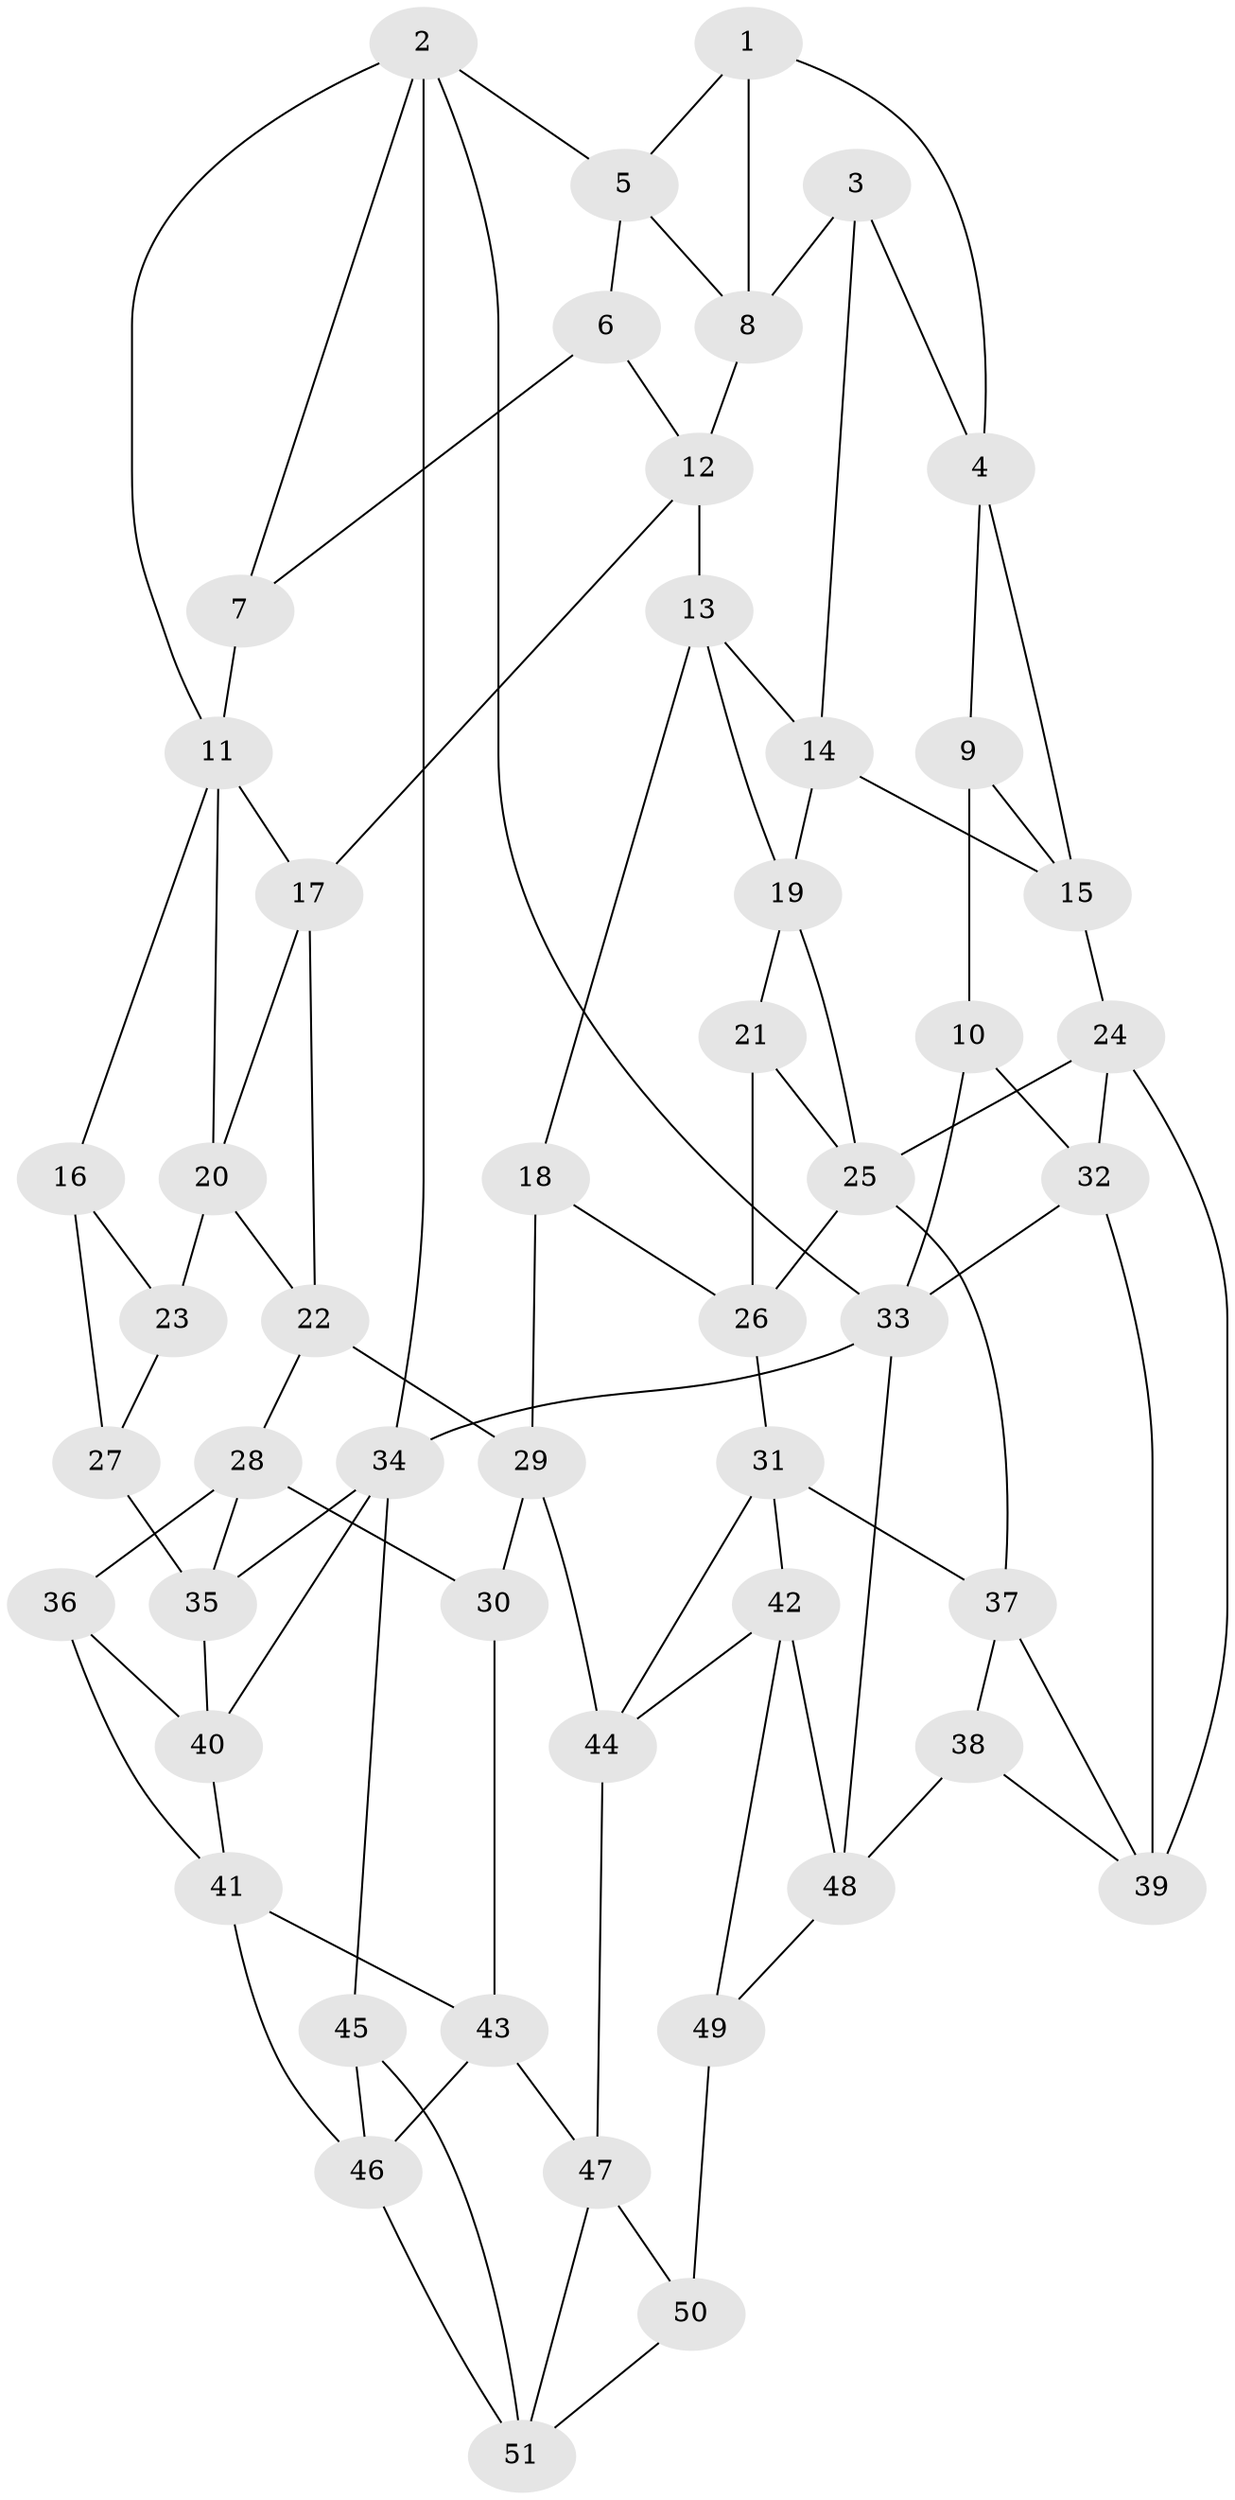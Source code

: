 // original degree distribution, {3: 0.015873015873015872, 4: 0.2619047619047619, 5: 0.47619047619047616, 6: 0.24603174603174602}
// Generated by graph-tools (version 1.1) at 2025/38/03/04/25 23:38:36]
// undirected, 51 vertices, 96 edges
graph export_dot {
  node [color=gray90,style=filled];
  1;
  2;
  3;
  4;
  5;
  6;
  7;
  8;
  9;
  10;
  11;
  12;
  13;
  14;
  15;
  16;
  17;
  18;
  19;
  20;
  21;
  22;
  23;
  24;
  25;
  26;
  27;
  28;
  29;
  30;
  31;
  32;
  33;
  34;
  35;
  36;
  37;
  38;
  39;
  40;
  41;
  42;
  43;
  44;
  45;
  46;
  47;
  48;
  49;
  50;
  51;
  1 -- 4 [weight=1.0];
  1 -- 5 [weight=1.0];
  1 -- 8 [weight=1.0];
  2 -- 5 [weight=1.0];
  2 -- 7 [weight=1.0];
  2 -- 11 [weight=1.0];
  2 -- 33 [weight=1.0];
  2 -- 34 [weight=1.0];
  3 -- 4 [weight=1.0];
  3 -- 8 [weight=1.0];
  3 -- 14 [weight=1.0];
  4 -- 9 [weight=1.0];
  4 -- 15 [weight=1.0];
  5 -- 6 [weight=1.0];
  5 -- 8 [weight=1.0];
  6 -- 7 [weight=1.0];
  6 -- 12 [weight=1.0];
  7 -- 11 [weight=2.0];
  8 -- 12 [weight=1.0];
  9 -- 10 [weight=2.0];
  9 -- 15 [weight=1.0];
  10 -- 32 [weight=1.0];
  10 -- 33 [weight=2.0];
  11 -- 16 [weight=1.0];
  11 -- 17 [weight=1.0];
  11 -- 20 [weight=1.0];
  12 -- 13 [weight=1.0];
  12 -- 17 [weight=1.0];
  13 -- 14 [weight=1.0];
  13 -- 18 [weight=1.0];
  13 -- 19 [weight=1.0];
  14 -- 15 [weight=1.0];
  14 -- 19 [weight=1.0];
  15 -- 24 [weight=1.0];
  16 -- 23 [weight=1.0];
  16 -- 27 [weight=1.0];
  17 -- 20 [weight=1.0];
  17 -- 22 [weight=1.0];
  18 -- 26 [weight=1.0];
  18 -- 29 [weight=1.0];
  19 -- 21 [weight=1.0];
  19 -- 25 [weight=1.0];
  20 -- 22 [weight=1.0];
  20 -- 23 [weight=2.0];
  21 -- 25 [weight=2.0];
  21 -- 26 [weight=1.0];
  22 -- 28 [weight=1.0];
  22 -- 29 [weight=1.0];
  23 -- 27 [weight=1.0];
  24 -- 25 [weight=1.0];
  24 -- 32 [weight=1.0];
  24 -- 39 [weight=2.0];
  25 -- 26 [weight=1.0];
  25 -- 37 [weight=1.0];
  26 -- 31 [weight=1.0];
  27 -- 35 [weight=2.0];
  28 -- 30 [weight=1.0];
  28 -- 35 [weight=1.0];
  28 -- 36 [weight=1.0];
  29 -- 30 [weight=2.0];
  29 -- 44 [weight=1.0];
  30 -- 43 [weight=1.0];
  31 -- 37 [weight=1.0];
  31 -- 42 [weight=1.0];
  31 -- 44 [weight=1.0];
  32 -- 33 [weight=1.0];
  32 -- 39 [weight=1.0];
  33 -- 34 [weight=1.0];
  33 -- 48 [weight=1.0];
  34 -- 35 [weight=1.0];
  34 -- 40 [weight=1.0];
  34 -- 45 [weight=1.0];
  35 -- 40 [weight=1.0];
  36 -- 40 [weight=1.0];
  36 -- 41 [weight=1.0];
  37 -- 38 [weight=1.0];
  37 -- 39 [weight=1.0];
  38 -- 39 [weight=1.0];
  38 -- 48 [weight=2.0];
  40 -- 41 [weight=1.0];
  41 -- 43 [weight=1.0];
  41 -- 46 [weight=1.0];
  42 -- 44 [weight=1.0];
  42 -- 48 [weight=1.0];
  42 -- 49 [weight=1.0];
  43 -- 46 [weight=1.0];
  43 -- 47 [weight=1.0];
  44 -- 47 [weight=1.0];
  45 -- 46 [weight=1.0];
  45 -- 51 [weight=1.0];
  46 -- 51 [weight=1.0];
  47 -- 50 [weight=1.0];
  47 -- 51 [weight=1.0];
  48 -- 49 [weight=2.0];
  49 -- 50 [weight=2.0];
  50 -- 51 [weight=1.0];
}
